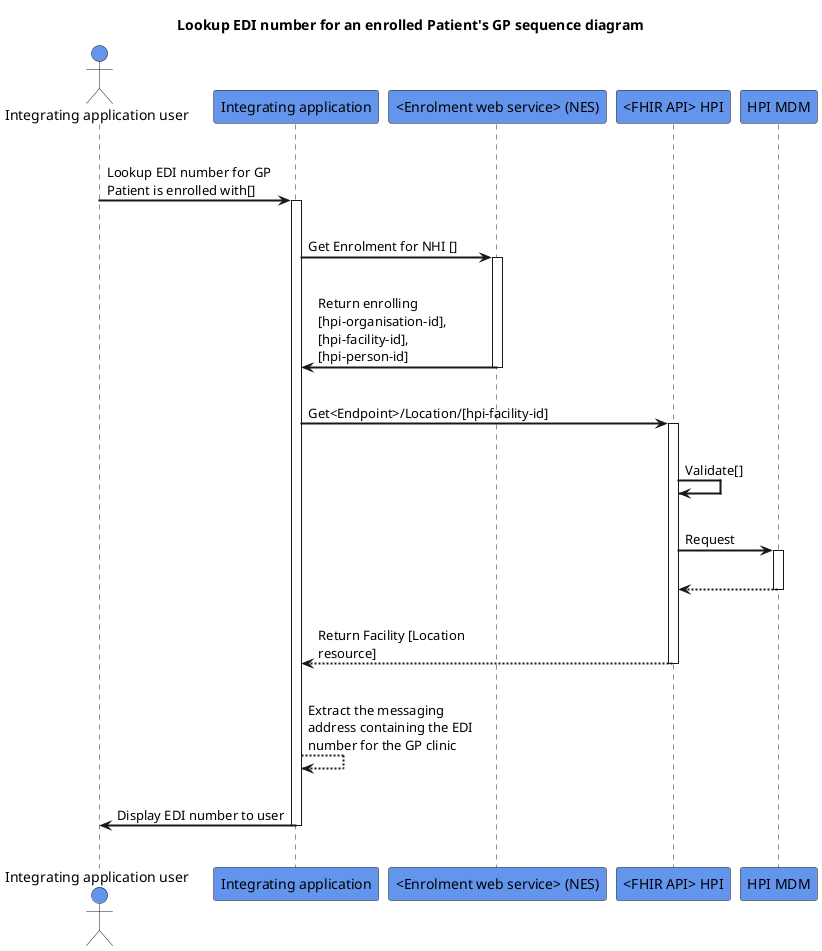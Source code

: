 @startuml
skinparam sequenceArrowThickness 2
skinparam roundcorner 5
skinparam maxmessagesize 180
skinparam sequenceParticipant bold
title Lookup EDI number for an enrolled Patient's GP sequence diagram
actor "Integrating application user" as User #CornflowerBlue
participant "Integrating application" as A #CornflowerBlue
participant "<Enrolment web service> (NES)" as B #CornflowerBlue
participant "<FHIR API> HPI" as C #CornflowerBlue
participant "HPI MDM" as D #CornflowerBlue
|||
User -> A: Lookup EDI number for GP Patient is enrolled with[]
activate A
|||
A -> B: Get Enrolment for NHI []
activate B
|||
B -> A: Return enrolling [hpi-organisation-id], [hpi-facility-id], [hpi-person-id]
deactivate B
|||
A -> C: Get<Endpoint>/Location/[hpi-facility-id]
activate C
|||
C -> C: Validate[]
|||
C -> D: Request
activate D
|||
D -[dashed]-> C:  
deactivate D
|||
C -[dashed]-> A:Return Facility [Location resource]
deactivate C
|||
A -[dashed]-> A: Extract the messaging address containing the EDI number for the GP clinic
|||
A -> User: Display EDI number to user
deactivate A
|||
@enduml
